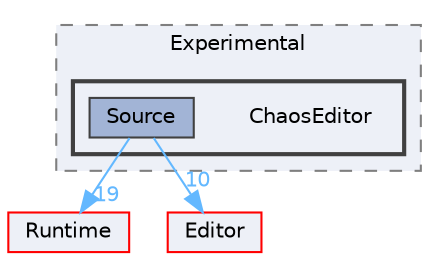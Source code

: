 digraph "ChaosEditor"
{
 // INTERACTIVE_SVG=YES
 // LATEX_PDF_SIZE
  bgcolor="transparent";
  edge [fontname=Helvetica,fontsize=10,labelfontname=Helvetica,labelfontsize=10];
  node [fontname=Helvetica,fontsize=10,shape=box,height=0.2,width=0.4];
  compound=true
  subgraph clusterdir_6e0c5d987c338b0072956bd3eccf79be {
    graph [ bgcolor="#edf0f7", pencolor="grey50", label="Experimental", fontname=Helvetica,fontsize=10 style="filled,dashed", URL="dir_6e0c5d987c338b0072956bd3eccf79be.html",tooltip=""]
  subgraph clusterdir_b5baf0bcf0839f675501d04b6691eaff {
    graph [ bgcolor="#edf0f7", pencolor="grey25", label="", fontname=Helvetica,fontsize=10 style="filled,bold", URL="dir_b5baf0bcf0839f675501d04b6691eaff.html",tooltip=""]
    dir_b5baf0bcf0839f675501d04b6691eaff [shape=plaintext, label="ChaosEditor"];
  dir_fb2c66aabd18cc07ae8e79c626fcdc9b [label="Source", fillcolor="#a2b4d6", color="grey25", style="filled", URL="dir_fb2c66aabd18cc07ae8e79c626fcdc9b.html",tooltip=""];
  }
  }
  dir_7536b172fbd480bfd146a1b1acd6856b [label="Runtime", fillcolor="#edf0f7", color="red", style="filled", URL="dir_7536b172fbd480bfd146a1b1acd6856b.html",tooltip=""];
  dir_b26507eead720464ba2ac6bbc6dcec5f [label="Editor", fillcolor="#edf0f7", color="red", style="filled", URL="dir_b26507eead720464ba2ac6bbc6dcec5f.html",tooltip=""];
  dir_fb2c66aabd18cc07ae8e79c626fcdc9b->dir_7536b172fbd480bfd146a1b1acd6856b [headlabel="19", labeldistance=1.5 headhref="dir_001066_000984.html" href="dir_001066_000984.html" color="steelblue1" fontcolor="steelblue1"];
  dir_fb2c66aabd18cc07ae8e79c626fcdc9b->dir_b26507eead720464ba2ac6bbc6dcec5f [headlabel="10", labeldistance=1.5 headhref="dir_001066_000357.html" href="dir_001066_000357.html" color="steelblue1" fontcolor="steelblue1"];
}

